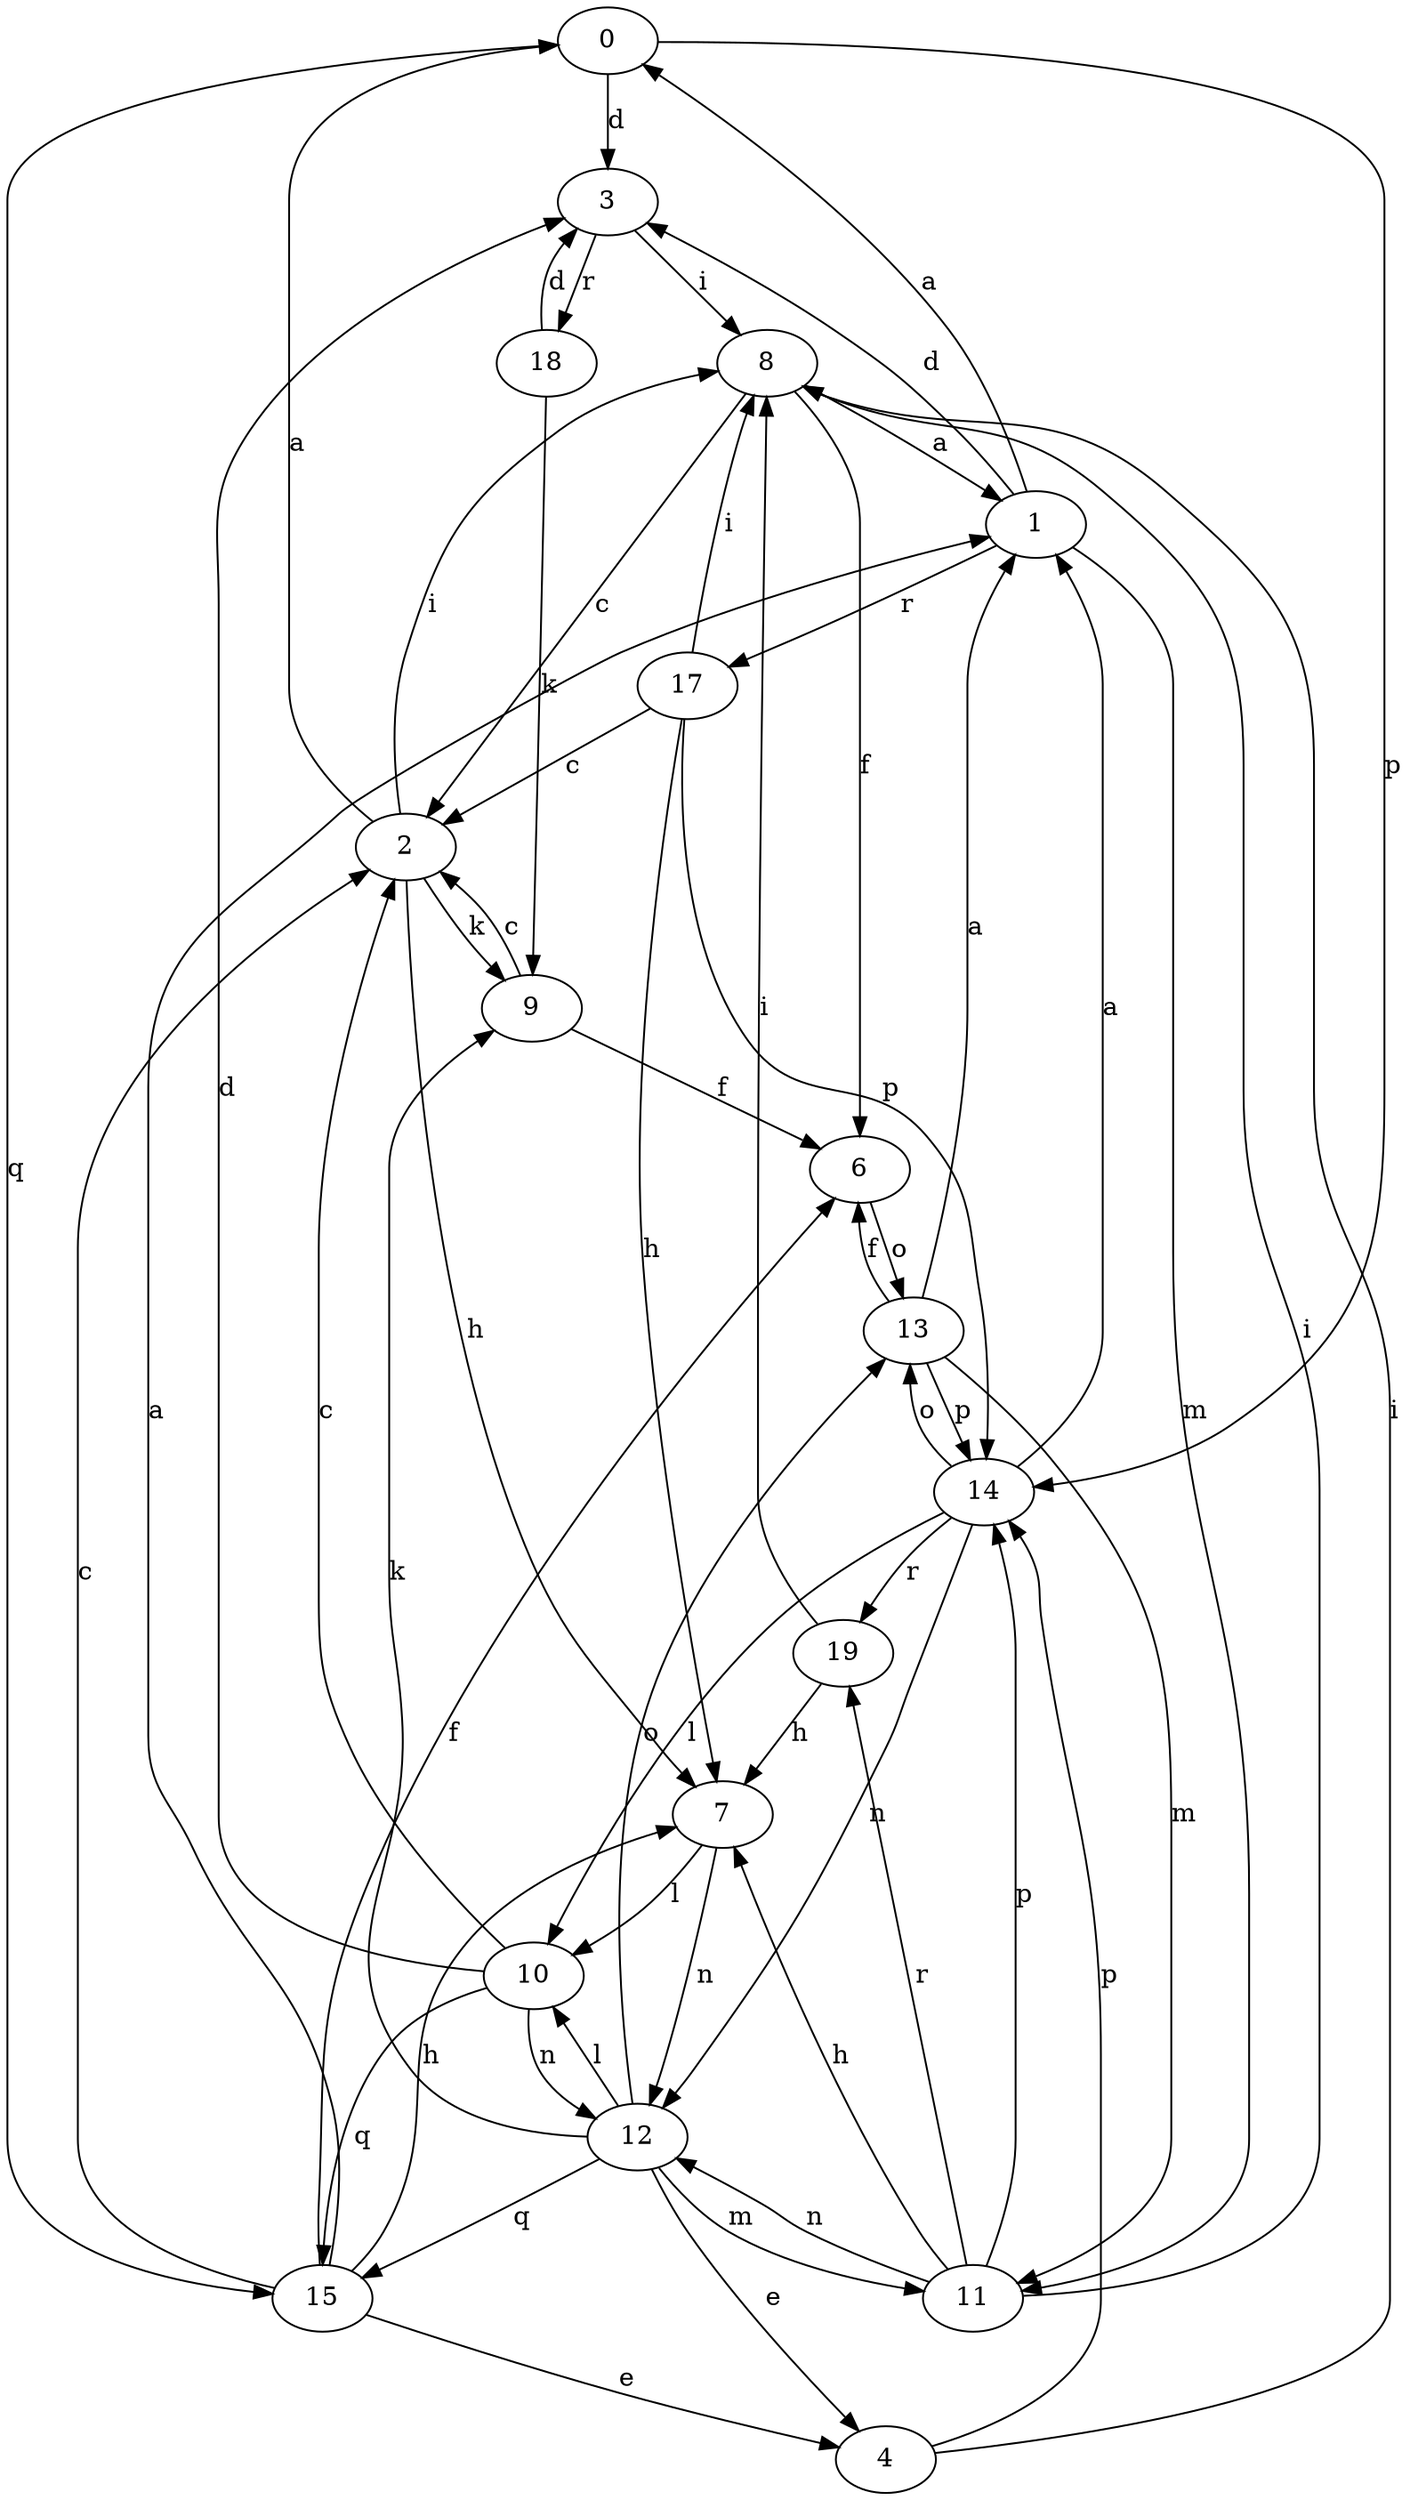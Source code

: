 strict digraph  {
0;
1;
2;
3;
4;
6;
7;
8;
9;
10;
11;
12;
13;
14;
15;
17;
18;
19;
0 -> 3  [label=d];
0 -> 14  [label=p];
0 -> 15  [label=q];
1 -> 0  [label=a];
1 -> 3  [label=d];
1 -> 11  [label=m];
1 -> 17  [label=r];
2 -> 0  [label=a];
2 -> 7  [label=h];
2 -> 8  [label=i];
2 -> 9  [label=k];
3 -> 8  [label=i];
3 -> 18  [label=r];
4 -> 8  [label=i];
4 -> 14  [label=p];
6 -> 13  [label=o];
7 -> 10  [label=l];
7 -> 12  [label=n];
8 -> 1  [label=a];
8 -> 2  [label=c];
8 -> 6  [label=f];
9 -> 2  [label=c];
9 -> 6  [label=f];
10 -> 2  [label=c];
10 -> 3  [label=d];
10 -> 12  [label=n];
10 -> 15  [label=q];
11 -> 7  [label=h];
11 -> 8  [label=i];
11 -> 12  [label=n];
11 -> 14  [label=p];
11 -> 19  [label=r];
12 -> 4  [label=e];
12 -> 9  [label=k];
12 -> 10  [label=l];
12 -> 11  [label=m];
12 -> 13  [label=o];
12 -> 15  [label=q];
13 -> 1  [label=a];
13 -> 6  [label=f];
13 -> 11  [label=m];
13 -> 14  [label=p];
14 -> 1  [label=a];
14 -> 10  [label=l];
14 -> 12  [label=n];
14 -> 13  [label=o];
14 -> 19  [label=r];
15 -> 1  [label=a];
15 -> 2  [label=c];
15 -> 4  [label=e];
15 -> 6  [label=f];
15 -> 7  [label=h];
17 -> 2  [label=c];
17 -> 7  [label=h];
17 -> 8  [label=i];
17 -> 14  [label=p];
18 -> 3  [label=d];
18 -> 9  [label=k];
19 -> 7  [label=h];
19 -> 8  [label=i];
}
